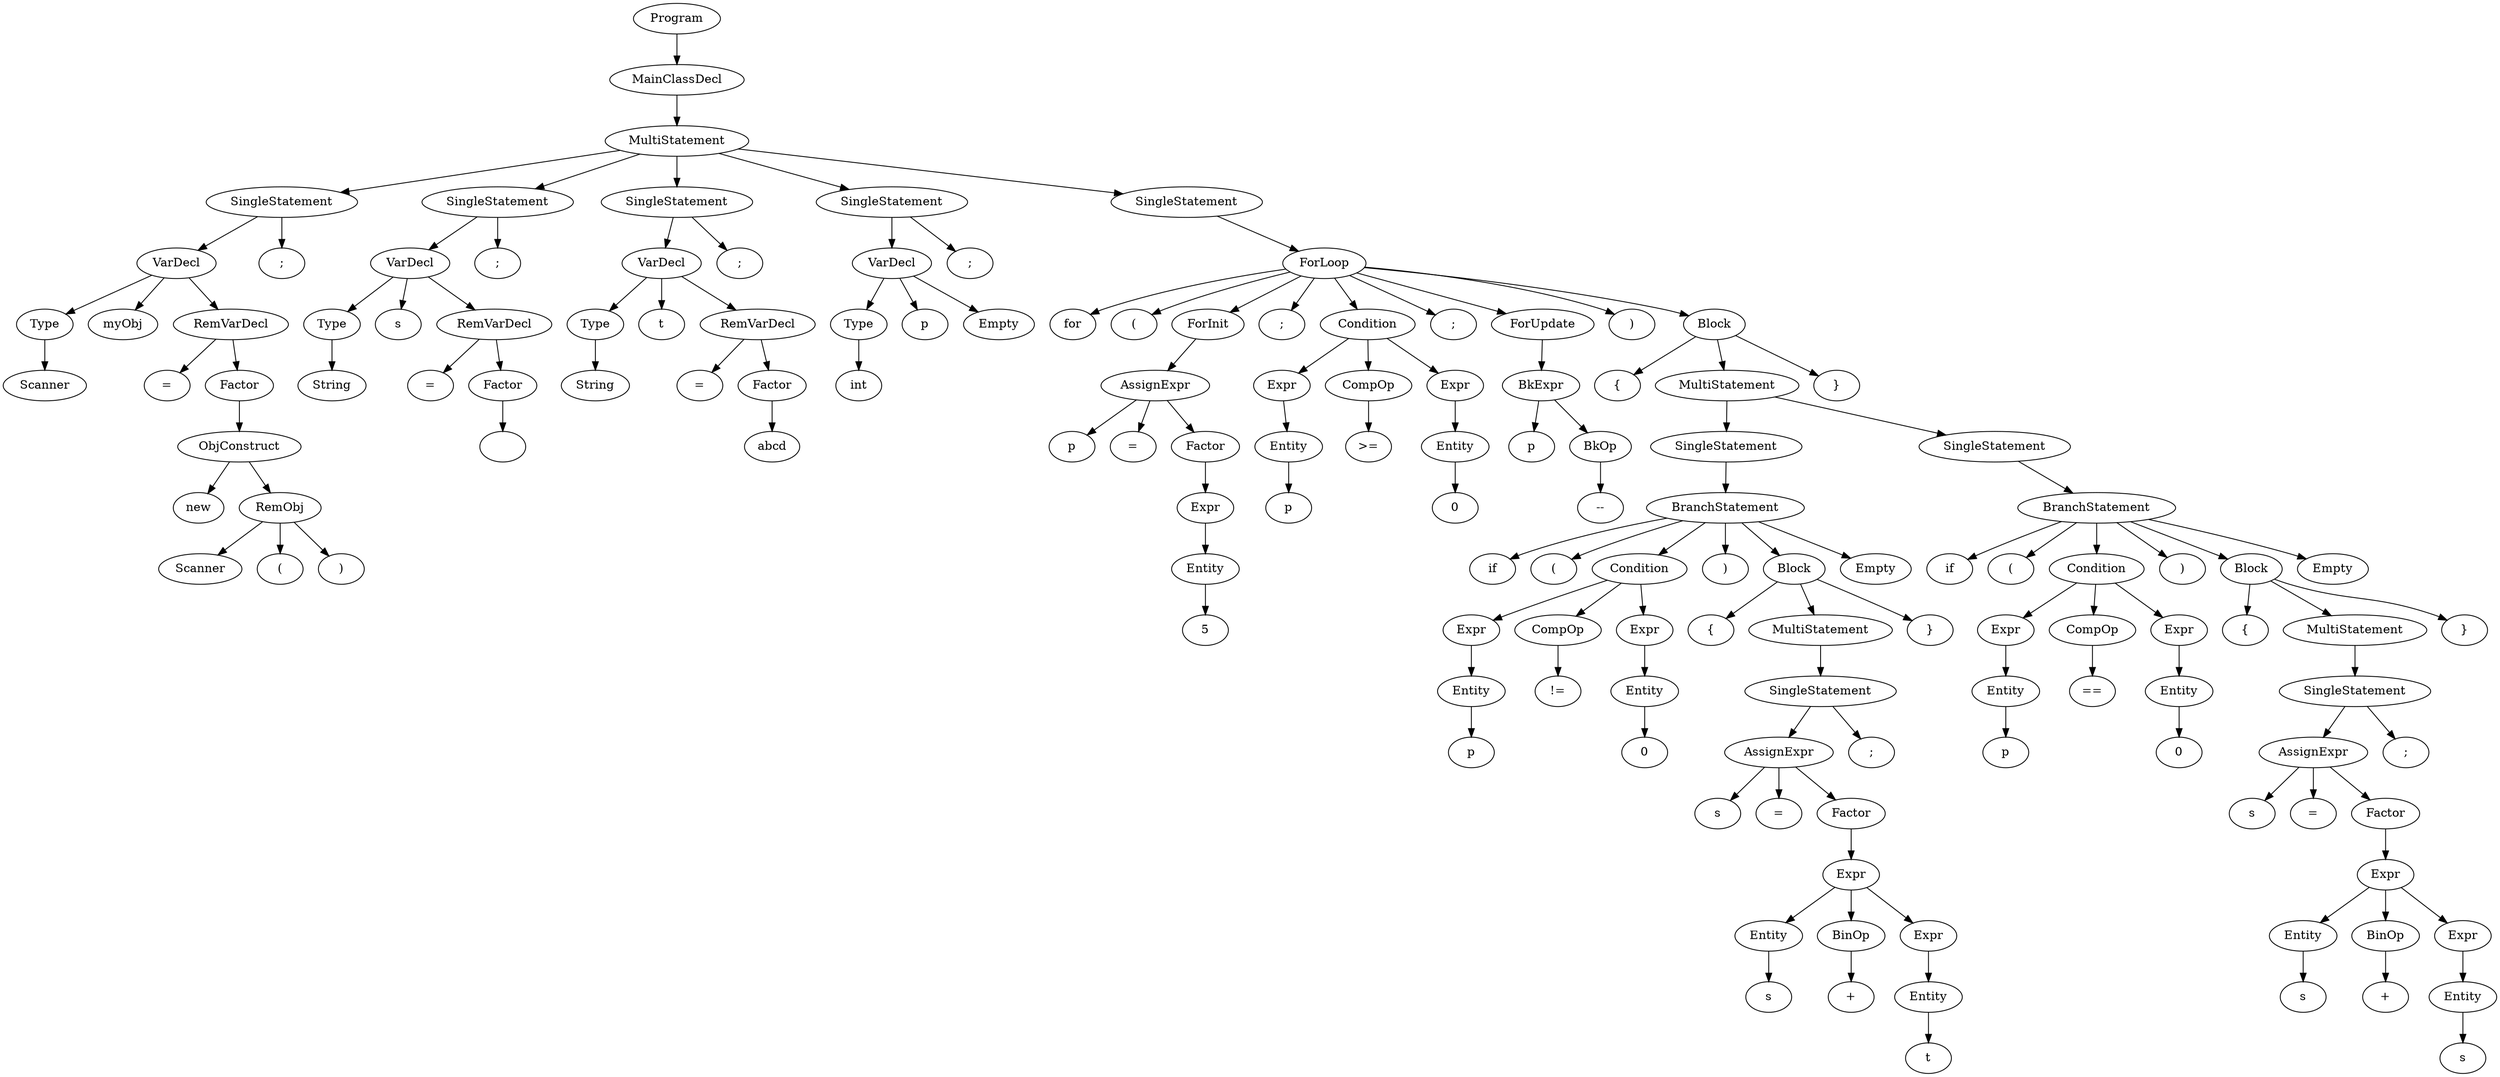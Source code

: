 digraph ParseTree {
  0 [label="Program"];
  1 [label="MainClassDecl"];
  2 [label="MultiStatement"];
  3 [label="SingleStatement"];
  4 [label="SingleStatement"];
  5 [label="SingleStatement"];
  6 [label="SingleStatement"];
  7 [label="SingleStatement"];
  8 [label="VarDecl"];
  9 [label=";"];
  10 [label="VarDecl"];
  11 [label=";"];
  12 [label="VarDecl"];
  13 [label=";"];
  14 [label="VarDecl"];
  15 [label=";"];
  16 [label="ForLoop"];
  17 [label="Type"];
  18 [label="myObj"];
  19 [label="RemVarDecl"];
  20 [label="Type"];
  21 [label="s"];
  22 [label="RemVarDecl"];
  23 [label="Type"];
  24 [label="t"];
  25 [label="RemVarDecl"];
  26 [label="Type"];
  27 [label="p"];
  28 [label="Empty"];
  29 [label="for"];
  30 [label="("];
  31 [label="ForInit"];
  32 [label=";"];
  33 [label="Condition"];
  34 [label=";"];
  35 [label="ForUpdate"];
  36 [label=")"];
  37 [label="Block"];
  38 [label="Scanner"];
  39 [label="="];
  40 [label="Factor"];
  41 [label="String"];
  42 [label="="];
  43 [label="Factor"];
  44 [label="String"];
  45 [label="="];
  46 [label="Factor"];
  47 [label="int"];
  48 [label="AssignExpr"];
  49 [label="Expr"];
  50 [label="CompOp"];
  51 [label="Expr"];
  52 [label="BkExpr"];
  53 [label="{"];
  54 [label="MultiStatement"];
  55 [label="}"];
  56 [label="ObjConstruct"];
  57 [label=""];
  58 [label="abcd"];
  59 [label="p"];
  60 [label="="];
  61 [label="Factor"];
  62 [label="Entity"];
  63 [label=">="];
  64 [label="Entity"];
  65 [label="p"];
  66 [label="BkOp"];
  67 [label="SingleStatement"];
  68 [label="SingleStatement"];
  69 [label="new"];
  70 [label="RemObj"];
  71 [label="Expr"];
  72 [label="p"];
  73 [label="0"];
  74 [label="--"];
  75 [label="BranchStatement"];
  76 [label="BranchStatement"];
  77 [label="Scanner"];
  78 [label="("];
  79 [label=")"];
  80 [label="Entity"];
  81 [label="if"];
  82 [label="("];
  83 [label="Condition"];
  84 [label=")"];
  85 [label="Block"];
  86 [label="Empty"];
  87 [label="if"];
  88 [label="("];
  89 [label="Condition"];
  90 [label=")"];
  91 [label="Block"];
  92 [label="Empty"];
  93 [label="5"];
  94 [label="Expr"];
  95 [label="CompOp"];
  96 [label="Expr"];
  97 [label="{"];
  98 [label="MultiStatement"];
  99 [label="}"];
  100 [label="Expr"];
  101 [label="CompOp"];
  102 [label="Expr"];
  103 [label="{"];
  104 [label="MultiStatement"];
  105 [label="}"];
  106 [label="Entity"];
  107 [label="!="];
  108 [label="Entity"];
  109 [label="SingleStatement"];
  110 [label="Entity"];
  111 [label="=="];
  112 [label="Entity"];
  113 [label="SingleStatement"];
  114 [label="p"];
  115 [label="0"];
  116 [label="AssignExpr"];
  117 [label=";"];
  118 [label="p"];
  119 [label="0"];
  120 [label="AssignExpr"];
  121 [label=";"];
  122 [label="s"];
  123 [label="="];
  124 [label="Factor"];
  125 [label="s"];
  126 [label="="];
  127 [label="Factor"];
  128 [label="Expr"];
  129 [label="Expr"];
  130 [label="Entity"];
  131 [label="BinOp"];
  132 [label="Expr"];
  133 [label="Entity"];
  134 [label="BinOp"];
  135 [label="Expr"];
  136 [label="s"];
  137 [label="+"];
  138 [label="Entity"];
  139 [label="s"];
  140 [label="+"];
  141 [label="Entity"];
  142 [label="t"];
  143 [label="s"];
  0 -> 1;
  1 -> 2;
  2 -> 3;
  2 -> 4;
  2 -> 5;
  2 -> 6;
  2 -> 7;
  3 -> 8;
  3 -> 9;
  4 -> 10;
  4 -> 11;
  5 -> 12;
  5 -> 13;
  6 -> 14;
  6 -> 15;
  7 -> 16;
  8 -> 17;
  8 -> 18;
  8 -> 19;
  10 -> 20;
  10 -> 21;
  10 -> 22;
  12 -> 23;
  12 -> 24;
  12 -> 25;
  14 -> 26;
  14 -> 27;
  14 -> 28;
  16 -> 29;
  16 -> 30;
  16 -> 31;
  16 -> 32;
  16 -> 33;
  16 -> 34;
  16 -> 35;
  16 -> 36;
  16 -> 37;
  17 -> 38;
  19 -> 39;
  19 -> 40;
  20 -> 41;
  22 -> 42;
  22 -> 43;
  23 -> 44;
  25 -> 45;
  25 -> 46;
  26 -> 47;
  31 -> 48;
  33 -> 49;
  33 -> 50;
  33 -> 51;
  35 -> 52;
  37 -> 53;
  37 -> 54;
  37 -> 55;
  40 -> 56;
  43 -> 57;
  46 -> 58;
  48 -> 59;
  48 -> 60;
  48 -> 61;
  49 -> 62;
  50 -> 63;
  51 -> 64;
  52 -> 65;
  52 -> 66;
  54 -> 67;
  54 -> 68;
  56 -> 69;
  56 -> 70;
  61 -> 71;
  62 -> 72;
  64 -> 73;
  66 -> 74;
  67 -> 75;
  68 -> 76;
  70 -> 77;
  70 -> 78;
  70 -> 79;
  71 -> 80;
  75 -> 81;
  75 -> 82;
  75 -> 83;
  75 -> 84;
  75 -> 85;
  75 -> 86;
  76 -> 87;
  76 -> 88;
  76 -> 89;
  76 -> 90;
  76 -> 91;
  76 -> 92;
  80 -> 93;
  83 -> 94;
  83 -> 95;
  83 -> 96;
  85 -> 97;
  85 -> 98;
  85 -> 99;
  89 -> 100;
  89 -> 101;
  89 -> 102;
  91 -> 103;
  91 -> 104;
  91 -> 105;
  94 -> 106;
  95 -> 107;
  96 -> 108;
  98 -> 109;
  100 -> 110;
  101 -> 111;
  102 -> 112;
  104 -> 113;
  106 -> 114;
  108 -> 115;
  109 -> 116;
  109 -> 117;
  110 -> 118;
  112 -> 119;
  113 -> 120;
  113 -> 121;
  116 -> 122;
  116 -> 123;
  116 -> 124;
  120 -> 125;
  120 -> 126;
  120 -> 127;
  124 -> 128;
  127 -> 129;
  128 -> 130;
  128 -> 131;
  128 -> 132;
  129 -> 133;
  129 -> 134;
  129 -> 135;
  130 -> 136;
  131 -> 137;
  132 -> 138;
  133 -> 139;
  134 -> 140;
  135 -> 141;
  138 -> 142;
  141 -> 143;
}

